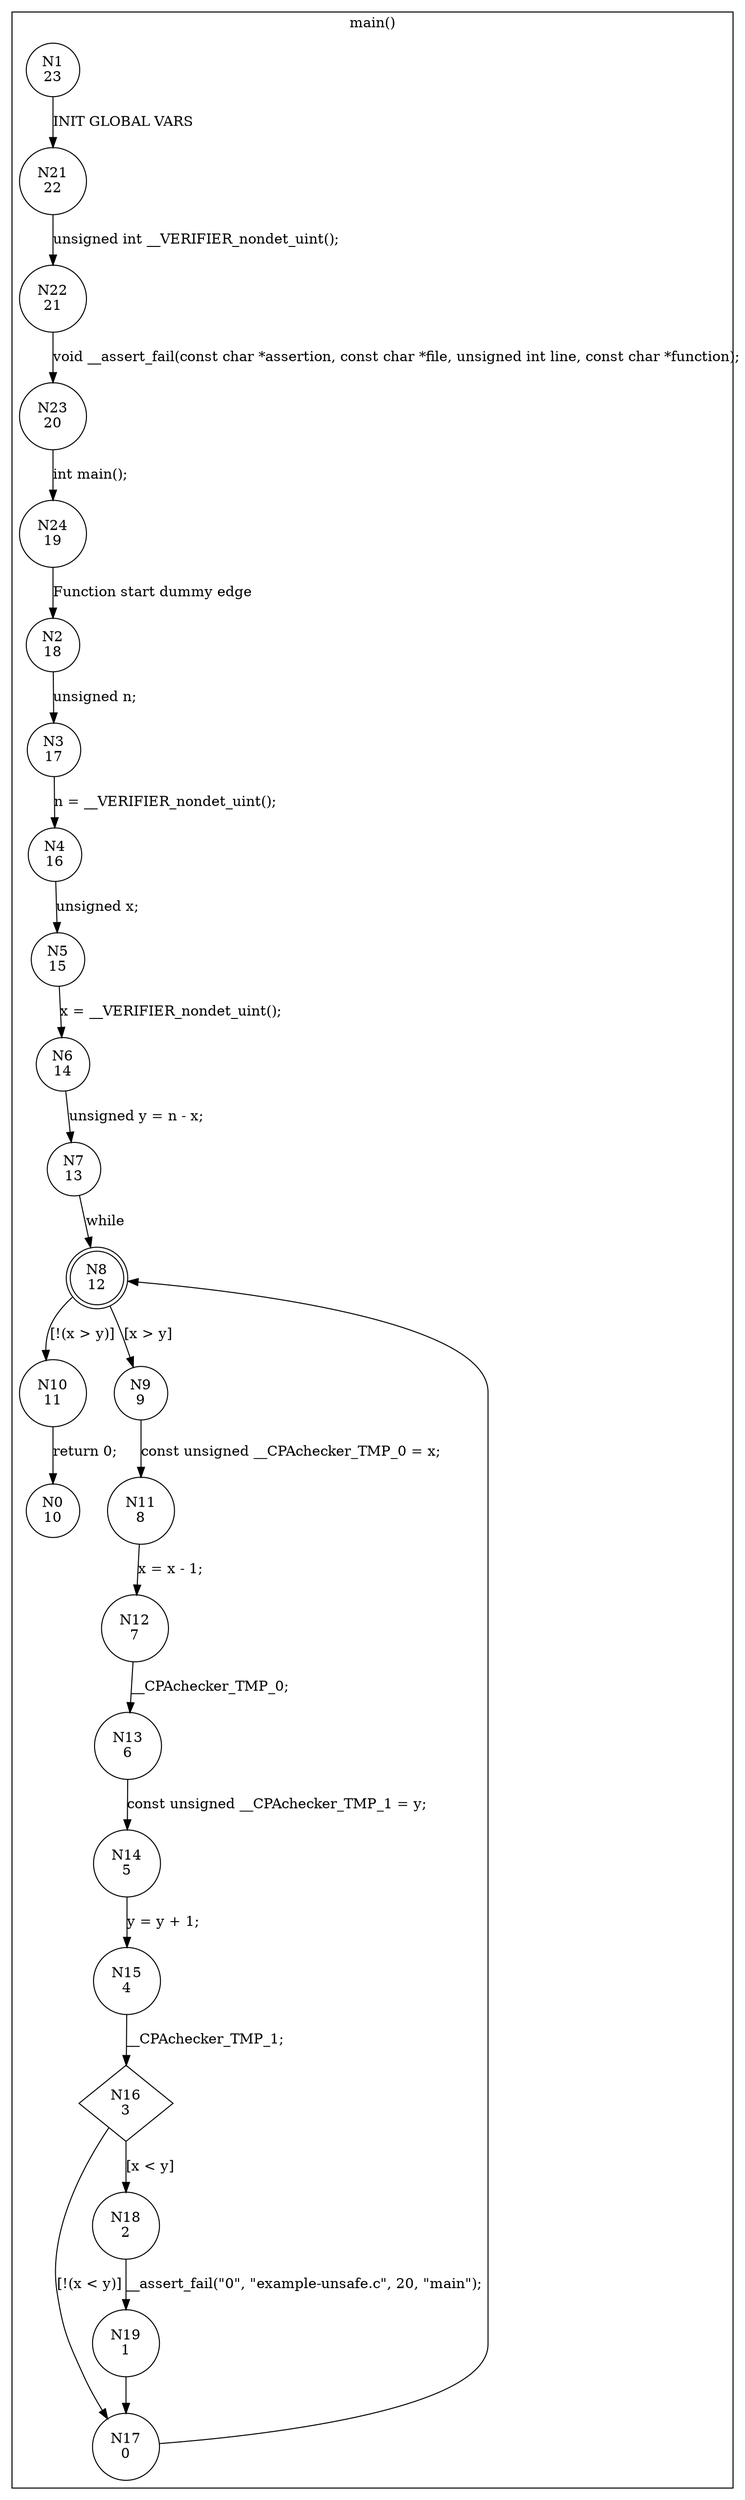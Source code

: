 digraph CFA {
1 [shape="circle" label="N1\n23"]
21 [shape="circle" label="N21\n22"]
22 [shape="circle" label="N22\n21"]
23 [shape="circle" label="N23\n20"]
24 [shape="circle" label="N24\n19"]
2 [shape="circle" label="N2\n18"]
3 [shape="circle" label="N3\n17"]
4 [shape="circle" label="N4\n16"]
5 [shape="circle" label="N5\n15"]
6 [shape="circle" label="N6\n14"]
7 [shape="circle" label="N7\n13"]
8 [shape="doublecircle" label="N8\n12"]
10 [shape="circle" label="N10\n11"]
0 [shape="circle" label="N0\n10"]
9 [shape="circle" label="N9\n9"]
11 [shape="circle" label="N11\n8"]
12 [shape="circle" label="N12\n7"]
13 [shape="circle" label="N13\n6"]
14 [shape="circle" label="N14\n5"]
15 [shape="circle" label="N15\n4"]
16 [shape="diamond" label="N16\n3"]
17 [shape="circle" label="N17\n0"]
18 [shape="circle" label="N18\n2"]
19 [shape="circle" label="N19\n1"]
node [shape="circle"]
subgraph cluster_main {
label="main()"
1 -> 21 [label="INIT GLOBAL VARS"]
21 -> 22 [label="unsigned int __VERIFIER_nondet_uint();"]
22 -> 23 [label="void __assert_fail(const char *assertion, const char *file, unsigned int line, const char *function);"]
23 -> 24 [label="int main();"]
24 -> 2 [label="Function start dummy edge"]
2 -> 3 [label="unsigned n;"]
3 -> 4 [label="n = __VERIFIER_nondet_uint();"]
4 -> 5 [label="unsigned x;"]
5 -> 6 [label="x = __VERIFIER_nondet_uint();"]
6 -> 7 [label="unsigned y = n - x;"]
7 -> 8 [label="while"]
8 -> 9 [label="[x > y]"]
8 -> 10 [label="[!(x > y)]"]
10 -> 0 [label="return 0;"]
9 -> 11 [label="const unsigned __CPAchecker_TMP_0 = x;"]
11 -> 12 [label="x = x - 1;"]
12 -> 13 [label="__CPAchecker_TMP_0;"]
13 -> 14 [label="const unsigned __CPAchecker_TMP_1 = y;"]
14 -> 15 [label="y = y + 1;"]
15 -> 16 [label="__CPAchecker_TMP_1;"]
16 -> 18 [label="[x < y]"]
16 -> 17 [label="[!(x < y)]"]
17 -> 8 [label=""]
18 -> 19 [label="__assert_fail(\"0\", \"example-unsafe.c\", 20, \"main\");"]
19 -> 17 [label=""]}
}